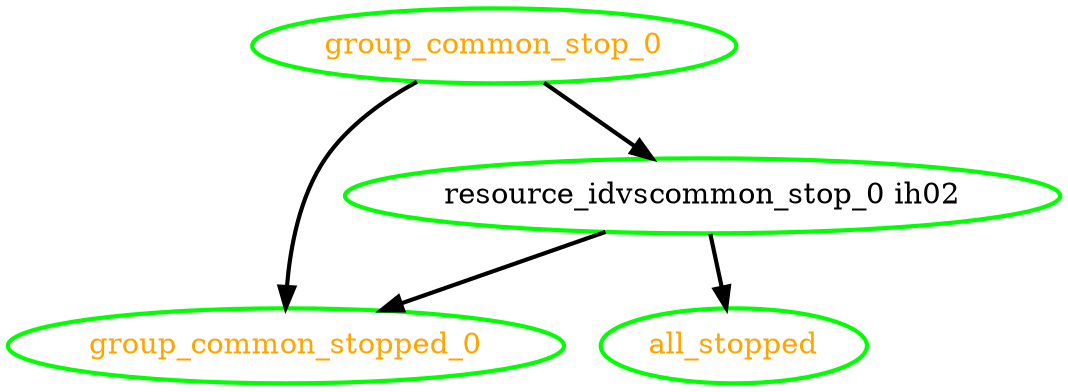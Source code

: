 digraph "g" {
"all_stopped" [ style=bold color="green" fontcolor="orange"  ]
"group_common_stop_0" -> "group_common_stopped_0" [ style = bold]
"group_common_stop_0" -> "resource_idvscommon_stop_0 ih02" [ style = bold]
"group_common_stop_0" [ style=bold color="green" fontcolor="orange"  ]
"group_common_stopped_0" [ style=bold color="green" fontcolor="orange"  ]
"resource_idvscommon_stop_0 ih02" -> "all_stopped" [ style = bold]
"resource_idvscommon_stop_0 ih02" -> "group_common_stopped_0" [ style = bold]
"resource_idvscommon_stop_0 ih02" [ style=bold color="green" fontcolor="black"  ]
}
